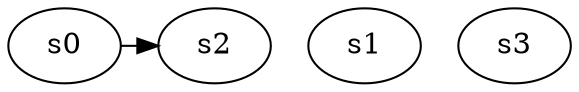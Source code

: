 digraph game_0990_complex_4 {
    s0 [name="s0", player=1];
    s1 [name="s1", player=1];
    s2 [name="s2", player=0];
    s3 [name="s3", player=1];

    s0 -> s2 [constraint="time == 13 || time == 24 || time == 25 || time == 27 || time == 28"];
}
